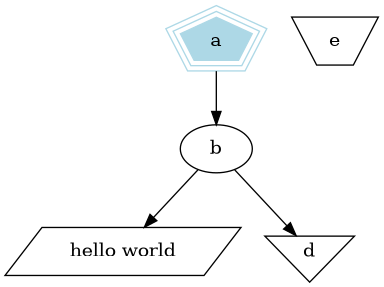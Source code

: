 @startdot
digraph G {
a -> b -> c;
b -> d;
     a [shape=polygon,sides=5,peripheries=3,color=lightblue,style=filled];
     c [shape=polygon,sides=4,skew=.4,label="hello world"]
     d [shape=invtriangle];
     e [shape=polygon,sides=4,distortion=.7];
}
@enddot